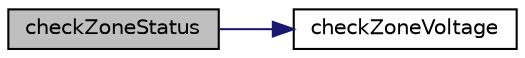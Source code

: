 digraph "checkZoneStatus"
{
  edge [fontname="Helvetica",fontsize="10",labelfontname="Helvetica",labelfontsize="10"];
  node [fontname="Helvetica",fontsize="10",shape=record];
  rankdir="LR";
  Node3 [label="checkZoneStatus",height=0.2,width=0.4,color="black", fillcolor="grey75", style="filled", fontcolor="black"];
  Node3 -> Node4 [color="midnightblue",fontsize="10",style="solid",fontname="Helvetica"];
  Node4 [label="checkZoneVoltage",height=0.2,width=0.4,color="black", fillcolor="white", style="filled",URL="$sketch__alarme_8cpp.html#a48645a32011d0f0e284dd5e6cb2da5c9",tooltip="Função para verificar Voltagem na Zona do Alarme. "];
}
